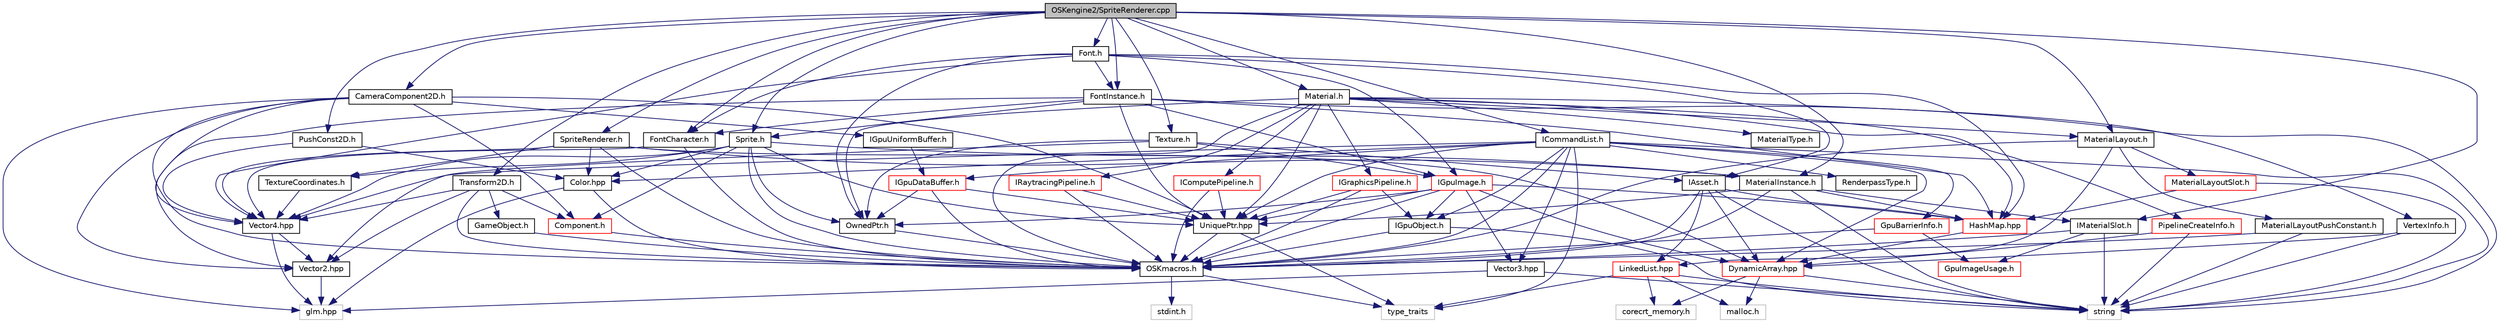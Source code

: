 digraph "OSKengine2/SpriteRenderer.cpp"
{
 // LATEX_PDF_SIZE
  edge [fontname="Helvetica",fontsize="10",labelfontname="Helvetica",labelfontsize="10"];
  node [fontname="Helvetica",fontsize="10",shape=record];
  Node1 [label="OSKengine2/SpriteRenderer.cpp",height=0.2,width=0.4,color="black", fillcolor="grey75", style="filled", fontcolor="black",tooltip=" "];
  Node1 -> Node2 [color="midnightblue",fontsize="10",style="solid"];
  Node2 [label="SpriteRenderer.h",height=0.2,width=0.4,color="black", fillcolor="white", style="filled",URL="$_sprite_renderer_8h.html",tooltip=" "];
  Node2 -> Node3 [color="midnightblue",fontsize="10",style="solid"];
  Node3 [label="OSKmacros.h",height=0.2,width=0.4,color="black", fillcolor="white", style="filled",URL="$_o_s_kmacros_8h.html",tooltip=" "];
  Node3 -> Node4 [color="midnightblue",fontsize="10",style="solid"];
  Node4 [label="stdint.h",height=0.2,width=0.4,color="grey75", fillcolor="white", style="filled",tooltip=" "];
  Node3 -> Node5 [color="midnightblue",fontsize="10",style="solid"];
  Node5 [label="type_traits",height=0.2,width=0.4,color="grey75", fillcolor="white", style="filled",tooltip=" "];
  Node2 -> Node6 [color="midnightblue",fontsize="10",style="solid"];
  Node6 [label="MaterialInstance.h",height=0.2,width=0.4,color="black", fillcolor="white", style="filled",URL="$_material_instance_8h.html",tooltip=" "];
  Node6 -> Node3 [color="midnightblue",fontsize="10",style="solid"];
  Node6 -> Node7 [color="midnightblue",fontsize="10",style="solid"];
  Node7 [label="HashMap.hpp",height=0.2,width=0.4,color="red", fillcolor="white", style="filled",URL="$_hash_map_8hpp.html",tooltip=" "];
  Node7 -> Node8 [color="midnightblue",fontsize="10",style="solid"];
  Node8 [label="DynamicArray.hpp",height=0.2,width=0.4,color="red", fillcolor="white", style="filled",URL="$_dynamic_array_8hpp.html",tooltip=" "];
  Node8 -> Node9 [color="midnightblue",fontsize="10",style="solid"];
  Node9 [label="corecrt_memory.h",height=0.2,width=0.4,color="grey75", fillcolor="white", style="filled",tooltip=" "];
  Node8 -> Node10 [color="midnightblue",fontsize="10",style="solid"];
  Node10 [label="malloc.h",height=0.2,width=0.4,color="grey75", fillcolor="white", style="filled",tooltip=" "];
  Node8 -> Node11 [color="midnightblue",fontsize="10",style="solid"];
  Node11 [label="string",height=0.2,width=0.4,color="grey75", fillcolor="white", style="filled",tooltip=" "];
  Node6 -> Node16 [color="midnightblue",fontsize="10",style="solid"];
  Node16 [label="UniquePtr.hpp",height=0.2,width=0.4,color="black", fillcolor="white", style="filled",URL="$_unique_ptr_8hpp.html",tooltip=" "];
  Node16 -> Node3 [color="midnightblue",fontsize="10",style="solid"];
  Node16 -> Node5 [color="midnightblue",fontsize="10",style="solid"];
  Node6 -> Node17 [color="midnightblue",fontsize="10",style="solid"];
  Node17 [label="IMaterialSlot.h",height=0.2,width=0.4,color="black", fillcolor="white", style="filled",URL="$_i_material_slot_8h.html",tooltip=" "];
  Node17 -> Node3 [color="midnightblue",fontsize="10",style="solid"];
  Node17 -> Node18 [color="midnightblue",fontsize="10",style="solid"];
  Node18 [label="GpuImageUsage.h",height=0.2,width=0.4,color="red", fillcolor="white", style="filled",URL="$_gpu_image_usage_8h.html",tooltip=" "];
  Node17 -> Node11 [color="midnightblue",fontsize="10",style="solid"];
  Node6 -> Node11 [color="midnightblue",fontsize="10",style="solid"];
  Node2 -> Node8 [color="midnightblue",fontsize="10",style="solid"];
  Node2 -> Node20 [color="midnightblue",fontsize="10",style="solid"];
  Node20 [label="Vector4.hpp",height=0.2,width=0.4,color="black", fillcolor="white", style="filled",URL="$_vector4_8hpp.html",tooltip=" "];
  Node20 -> Node21 [color="midnightblue",fontsize="10",style="solid"];
  Node21 [label="glm.hpp",height=0.2,width=0.4,color="grey75", fillcolor="white", style="filled",tooltip=" "];
  Node20 -> Node22 [color="midnightblue",fontsize="10",style="solid"];
  Node22 [label="Vector2.hpp",height=0.2,width=0.4,color="black", fillcolor="white", style="filled",URL="$_vector2_8hpp.html",tooltip=" "];
  Node22 -> Node21 [color="midnightblue",fontsize="10",style="solid"];
  Node2 -> Node23 [color="midnightblue",fontsize="10",style="solid"];
  Node23 [label="Color.hpp",height=0.2,width=0.4,color="black", fillcolor="white", style="filled",URL="$_color_8hpp.html",tooltip=" "];
  Node23 -> Node3 [color="midnightblue",fontsize="10",style="solid"];
  Node23 -> Node21 [color="midnightblue",fontsize="10",style="solid"];
  Node2 -> Node24 [color="midnightblue",fontsize="10",style="solid"];
  Node24 [label="TextureCoordinates.h",height=0.2,width=0.4,color="black", fillcolor="white", style="filled",URL="$_texture_coordinates_8h.html",tooltip=" "];
  Node24 -> Node20 [color="midnightblue",fontsize="10",style="solid"];
  Node1 -> Node25 [color="midnightblue",fontsize="10",style="solid"];
  Node25 [label="PushConst2D.h",height=0.2,width=0.4,color="black", fillcolor="white", style="filled",URL="$_push_const2_d_8h.html",tooltip=" "];
  Node25 -> Node23 [color="midnightblue",fontsize="10",style="solid"];
  Node25 -> Node20 [color="midnightblue",fontsize="10",style="solid"];
  Node1 -> Node26 [color="midnightblue",fontsize="10",style="solid"];
  Node26 [label="Sprite.h",height=0.2,width=0.4,color="black", fillcolor="white", style="filled",URL="$_sprite_8h.html",tooltip=" "];
  Node26 -> Node3 [color="midnightblue",fontsize="10",style="solid"];
  Node26 -> Node23 [color="midnightblue",fontsize="10",style="solid"];
  Node26 -> Node20 [color="midnightblue",fontsize="10",style="solid"];
  Node26 -> Node27 [color="midnightblue",fontsize="10",style="solid"];
  Node27 [label="Component.h",height=0.2,width=0.4,color="red", fillcolor="white", style="filled",URL="$_component_8h.html",tooltip=" "];
  Node27 -> Node3 [color="midnightblue",fontsize="10",style="solid"];
  Node26 -> Node6 [color="midnightblue",fontsize="10",style="solid"];
  Node26 -> Node16 [color="midnightblue",fontsize="10",style="solid"];
  Node26 -> Node24 [color="midnightblue",fontsize="10",style="solid"];
  Node26 -> Node28 [color="midnightblue",fontsize="10",style="solid"];
  Node28 [label="OwnedPtr.h",height=0.2,width=0.4,color="black", fillcolor="white", style="filled",URL="$_owned_ptr_8h.html",tooltip=" "];
  Node28 -> Node3 [color="midnightblue",fontsize="10",style="solid"];
  Node1 -> Node29 [color="midnightblue",fontsize="10",style="solid"];
  Node29 [label="Transform2D.h",height=0.2,width=0.4,color="black", fillcolor="white", style="filled",URL="$_transform2_d_8h.html",tooltip=" "];
  Node29 -> Node22 [color="midnightblue",fontsize="10",style="solid"];
  Node29 -> Node3 [color="midnightblue",fontsize="10",style="solid"];
  Node29 -> Node30 [color="midnightblue",fontsize="10",style="solid"];
  Node30 [label="GameObject.h",height=0.2,width=0.4,color="black", fillcolor="white", style="filled",URL="$_game_object_8h.html",tooltip=" "];
  Node30 -> Node3 [color="midnightblue",fontsize="10",style="solid"];
  Node29 -> Node27 [color="midnightblue",fontsize="10",style="solid"];
  Node29 -> Node20 [color="midnightblue",fontsize="10",style="solid"];
  Node1 -> Node31 [color="midnightblue",fontsize="10",style="solid"];
  Node31 [label="ICommandList.h",height=0.2,width=0.4,color="black", fillcolor="white", style="filled",URL="$_i_command_list_8h.html",tooltip=" "];
  Node31 -> Node3 [color="midnightblue",fontsize="10",style="solid"];
  Node31 -> Node20 [color="midnightblue",fontsize="10",style="solid"];
  Node31 -> Node8 [color="midnightblue",fontsize="10",style="solid"];
  Node31 -> Node16 [color="midnightblue",fontsize="10",style="solid"];
  Node31 -> Node32 [color="midnightblue",fontsize="10",style="solid"];
  Node32 [label="IGpuDataBuffer.h",height=0.2,width=0.4,color="red", fillcolor="white", style="filled",URL="$_i_gpu_data_buffer_8h.html",tooltip=" "];
  Node32 -> Node3 [color="midnightblue",fontsize="10",style="solid"];
  Node32 -> Node28 [color="midnightblue",fontsize="10",style="solid"];
  Node32 -> Node16 [color="midnightblue",fontsize="10",style="solid"];
  Node31 -> Node23 [color="midnightblue",fontsize="10",style="solid"];
  Node31 -> Node34 [color="midnightblue",fontsize="10",style="solid"];
  Node34 [label="RenderpassType.h",height=0.2,width=0.4,color="black", fillcolor="white", style="filled",URL="$_renderpass_type_8h.html",tooltip=" "];
  Node31 -> Node35 [color="midnightblue",fontsize="10",style="solid"];
  Node35 [label="Vector3.hpp",height=0.2,width=0.4,color="black", fillcolor="white", style="filled",URL="$_vector3_8hpp.html",tooltip=" "];
  Node35 -> Node21 [color="midnightblue",fontsize="10",style="solid"];
  Node35 -> Node11 [color="midnightblue",fontsize="10",style="solid"];
  Node31 -> Node36 [color="midnightblue",fontsize="10",style="solid"];
  Node36 [label="IGpuObject.h",height=0.2,width=0.4,color="black", fillcolor="white", style="filled",URL="$_i_gpu_object_8h.html",tooltip=" "];
  Node36 -> Node3 [color="midnightblue",fontsize="10",style="solid"];
  Node36 -> Node11 [color="midnightblue",fontsize="10",style="solid"];
  Node31 -> Node37 [color="midnightblue",fontsize="10",style="solid"];
  Node37 [label="GpuBarrierInfo.h",height=0.2,width=0.4,color="red", fillcolor="white", style="filled",URL="$_gpu_barrier_info_8h.html",tooltip=" "];
  Node37 -> Node3 [color="midnightblue",fontsize="10",style="solid"];
  Node37 -> Node18 [color="midnightblue",fontsize="10",style="solid"];
  Node31 -> Node11 [color="midnightblue",fontsize="10",style="solid"];
  Node31 -> Node5 [color="midnightblue",fontsize="10",style="solid"];
  Node1 -> Node6 [color="midnightblue",fontsize="10",style="solid"];
  Node1 -> Node38 [color="midnightblue",fontsize="10",style="solid"];
  Node38 [label="MaterialLayout.h",height=0.2,width=0.4,color="black", fillcolor="white", style="filled",URL="$_material_layout_8h.html",tooltip=" "];
  Node38 -> Node39 [color="midnightblue",fontsize="10",style="solid"];
  Node39 [label="MaterialLayoutSlot.h",height=0.2,width=0.4,color="red", fillcolor="white", style="filled",URL="$_material_layout_slot_8h.html",tooltip=" "];
  Node39 -> Node11 [color="midnightblue",fontsize="10",style="solid"];
  Node39 -> Node7 [color="midnightblue",fontsize="10",style="solid"];
  Node38 -> Node3 [color="midnightblue",fontsize="10",style="solid"];
  Node38 -> Node43 [color="midnightblue",fontsize="10",style="solid"];
  Node43 [label="LinkedList.hpp",height=0.2,width=0.4,color="red", fillcolor="white", style="filled",URL="$_linked_list_8hpp.html",tooltip=" "];
  Node43 -> Node9 [color="midnightblue",fontsize="10",style="solid"];
  Node43 -> Node10 [color="midnightblue",fontsize="10",style="solid"];
  Node43 -> Node11 [color="midnightblue",fontsize="10",style="solid"];
  Node43 -> Node5 [color="midnightblue",fontsize="10",style="solid"];
  Node38 -> Node44 [color="midnightblue",fontsize="10",style="solid"];
  Node44 [label="MaterialLayoutPushConstant.h",height=0.2,width=0.4,color="black", fillcolor="white", style="filled",URL="$_material_layout_push_constant_8h.html",tooltip=" "];
  Node44 -> Node3 [color="midnightblue",fontsize="10",style="solid"];
  Node44 -> Node11 [color="midnightblue",fontsize="10",style="solid"];
  Node1 -> Node17 [color="midnightblue",fontsize="10",style="solid"];
  Node1 -> Node45 [color="midnightblue",fontsize="10",style="solid"];
  Node45 [label="CameraComponent2D.h",height=0.2,width=0.4,color="black", fillcolor="white", style="filled",URL="$_camera_component2_d_8h.html",tooltip=" "];
  Node45 -> Node3 [color="midnightblue",fontsize="10",style="solid"];
  Node45 -> Node22 [color="midnightblue",fontsize="10",style="solid"];
  Node45 -> Node20 [color="midnightblue",fontsize="10",style="solid"];
  Node45 -> Node27 [color="midnightblue",fontsize="10",style="solid"];
  Node45 -> Node16 [color="midnightblue",fontsize="10",style="solid"];
  Node45 -> Node46 [color="midnightblue",fontsize="10",style="solid"];
  Node46 [label="IGpuUniformBuffer.h",height=0.2,width=0.4,color="black", fillcolor="white", style="filled",URL="$_i_gpu_uniform_buffer_8h.html",tooltip=" "];
  Node46 -> Node32 [color="midnightblue",fontsize="10",style="solid"];
  Node45 -> Node21 [color="midnightblue",fontsize="10",style="solid"];
  Node1 -> Node47 [color="midnightblue",fontsize="10",style="solid"];
  Node47 [label="Texture.h",height=0.2,width=0.4,color="black", fillcolor="white", style="filled",URL="$_texture_8h.html",tooltip=" "];
  Node47 -> Node48 [color="midnightblue",fontsize="10",style="solid"];
  Node48 [label="IAsset.h",height=0.2,width=0.4,color="black", fillcolor="white", style="filled",URL="$_i_asset_8h.html",tooltip=" "];
  Node48 -> Node3 [color="midnightblue",fontsize="10",style="solid"];
  Node48 -> Node8 [color="midnightblue",fontsize="10",style="solid"];
  Node48 -> Node7 [color="midnightblue",fontsize="10",style="solid"];
  Node48 -> Node43 [color="midnightblue",fontsize="10",style="solid"];
  Node48 -> Node11 [color="midnightblue",fontsize="10",style="solid"];
  Node47 -> Node28 [color="midnightblue",fontsize="10",style="solid"];
  Node47 -> Node22 [color="midnightblue",fontsize="10",style="solid"];
  Node47 -> Node49 [color="midnightblue",fontsize="10",style="solid"];
  Node49 [label="IGpuImage.h",height=0.2,width=0.4,color="red", fillcolor="white", style="filled",URL="$_i_gpu_image_8h.html",tooltip=" "];
  Node49 -> Node3 [color="midnightblue",fontsize="10",style="solid"];
  Node49 -> Node28 [color="midnightblue",fontsize="10",style="solid"];
  Node49 -> Node16 [color="midnightblue",fontsize="10",style="solid"];
  Node49 -> Node35 [color="midnightblue",fontsize="10",style="solid"];
  Node49 -> Node36 [color="midnightblue",fontsize="10",style="solid"];
  Node49 -> Node8 [color="midnightblue",fontsize="10",style="solid"];
  Node49 -> Node7 [color="midnightblue",fontsize="10",style="solid"];
  Node1 -> Node53 [color="midnightblue",fontsize="10",style="solid"];
  Node53 [label="Material.h",height=0.2,width=0.4,color="black", fillcolor="white", style="filled",URL="$_material_8h.html",tooltip=" "];
  Node53 -> Node16 [color="midnightblue",fontsize="10",style="solid"];
  Node53 -> Node28 [color="midnightblue",fontsize="10",style="solid"];
  Node53 -> Node3 [color="midnightblue",fontsize="10",style="solid"];
  Node53 -> Node7 [color="midnightblue",fontsize="10",style="solid"];
  Node53 -> Node54 [color="midnightblue",fontsize="10",style="solid"];
  Node54 [label="PipelineCreateInfo.h",height=0.2,width=0.4,color="red", fillcolor="white", style="filled",URL="$_pipeline_create_info_8h.html",tooltip=" "];
  Node54 -> Node11 [color="midnightblue",fontsize="10",style="solid"];
  Node54 -> Node8 [color="midnightblue",fontsize="10",style="solid"];
  Node53 -> Node38 [color="midnightblue",fontsize="10",style="solid"];
  Node53 -> Node56 [color="midnightblue",fontsize="10",style="solid"];
  Node56 [label="VertexInfo.h",height=0.2,width=0.4,color="black", fillcolor="white", style="filled",URL="$_vertex_info_8h.html",tooltip=" "];
  Node56 -> Node8 [color="midnightblue",fontsize="10",style="solid"];
  Node56 -> Node11 [color="midnightblue",fontsize="10",style="solid"];
  Node53 -> Node57 [color="midnightblue",fontsize="10",style="solid"];
  Node57 [label="IGraphicsPipeline.h",height=0.2,width=0.4,color="red", fillcolor="white", style="filled",URL="$_i_graphics_pipeline_8h.html",tooltip=" "];
  Node57 -> Node3 [color="midnightblue",fontsize="10",style="solid"];
  Node57 -> Node16 [color="midnightblue",fontsize="10",style="solid"];
  Node57 -> Node36 [color="midnightblue",fontsize="10",style="solid"];
  Node53 -> Node59 [color="midnightblue",fontsize="10",style="solid"];
  Node59 [label="IRaytracingPipeline.h",height=0.2,width=0.4,color="red", fillcolor="white", style="filled",URL="$_i_raytracing_pipeline_8h.html",tooltip=" "];
  Node59 -> Node3 [color="midnightblue",fontsize="10",style="solid"];
  Node59 -> Node16 [color="midnightblue",fontsize="10",style="solid"];
  Node53 -> Node61 [color="midnightblue",fontsize="10",style="solid"];
  Node61 [label="IComputePipeline.h",height=0.2,width=0.4,color="red", fillcolor="white", style="filled",URL="$_i_compute_pipeline_8h.html",tooltip=" "];
  Node61 -> Node3 [color="midnightblue",fontsize="10",style="solid"];
  Node61 -> Node16 [color="midnightblue",fontsize="10",style="solid"];
  Node53 -> Node62 [color="midnightblue",fontsize="10",style="solid"];
  Node62 [label="MaterialType.h",height=0.2,width=0.4,color="black", fillcolor="white", style="filled",URL="$_material_type_8h.html",tooltip=" "];
  Node1 -> Node63 [color="midnightblue",fontsize="10",style="solid"];
  Node63 [label="Font.h",height=0.2,width=0.4,color="black", fillcolor="white", style="filled",URL="$_font_8h.html",tooltip=" "];
  Node63 -> Node48 [color="midnightblue",fontsize="10",style="solid"];
  Node63 -> Node28 [color="midnightblue",fontsize="10",style="solid"];
  Node63 -> Node49 [color="midnightblue",fontsize="10",style="solid"];
  Node63 -> Node20 [color="midnightblue",fontsize="10",style="solid"];
  Node63 -> Node7 [color="midnightblue",fontsize="10",style="solid"];
  Node63 -> Node64 [color="midnightblue",fontsize="10",style="solid"];
  Node64 [label="FontInstance.h",height=0.2,width=0.4,color="black", fillcolor="white", style="filled",URL="$_font_instance_8h.html",tooltip=" "];
  Node64 -> Node16 [color="midnightblue",fontsize="10",style="solid"];
  Node64 -> Node49 [color="midnightblue",fontsize="10",style="solid"];
  Node64 -> Node7 [color="midnightblue",fontsize="10",style="solid"];
  Node64 -> Node65 [color="midnightblue",fontsize="10",style="solid"];
  Node65 [label="FontCharacter.h",height=0.2,width=0.4,color="black", fillcolor="white", style="filled",URL="$_font_character_8h.html",tooltip=" "];
  Node65 -> Node20 [color="midnightblue",fontsize="10",style="solid"];
  Node65 -> Node3 [color="midnightblue",fontsize="10",style="solid"];
  Node64 -> Node22 [color="midnightblue",fontsize="10",style="solid"];
  Node64 -> Node26 [color="midnightblue",fontsize="10",style="solid"];
  Node64 -> Node11 [color="midnightblue",fontsize="10",style="solid"];
  Node63 -> Node65 [color="midnightblue",fontsize="10",style="solid"];
  Node1 -> Node64 [color="midnightblue",fontsize="10",style="solid"];
  Node1 -> Node65 [color="midnightblue",fontsize="10",style="solid"];
}
